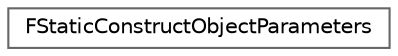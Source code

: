 digraph "Graphical Class Hierarchy"
{
 // INTERACTIVE_SVG=YES
 // LATEX_PDF_SIZE
  bgcolor="transparent";
  edge [fontname=Helvetica,fontsize=10,labelfontname=Helvetica,labelfontsize=10];
  node [fontname=Helvetica,fontsize=10,shape=box,height=0.2,width=0.4];
  rankdir="LR";
  Node0 [id="Node000000",label="FStaticConstructObjectParameters",height=0.2,width=0.4,color="grey40", fillcolor="white", style="filled",URL="$d1/dce/structFStaticConstructObjectParameters.html",tooltip="This struct is used for passing parameter values to the StaticConstructObject_Internal() method."];
}
